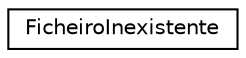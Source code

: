 digraph "Graphical Class Hierarchy"
{
  edge [fontname="Helvetica",fontsize="10",labelfontname="Helvetica",labelfontsize="10"];
  node [fontname="Helvetica",fontsize="10",shape=record];
  rankdir="LR";
  Node0 [label="FicheiroInexistente",height=0.2,width=0.4,color="black", fillcolor="white", style="filled",URL="$class_ficheiro_inexistente.html",tooltip="A ficheiro inexistente. "];
}
